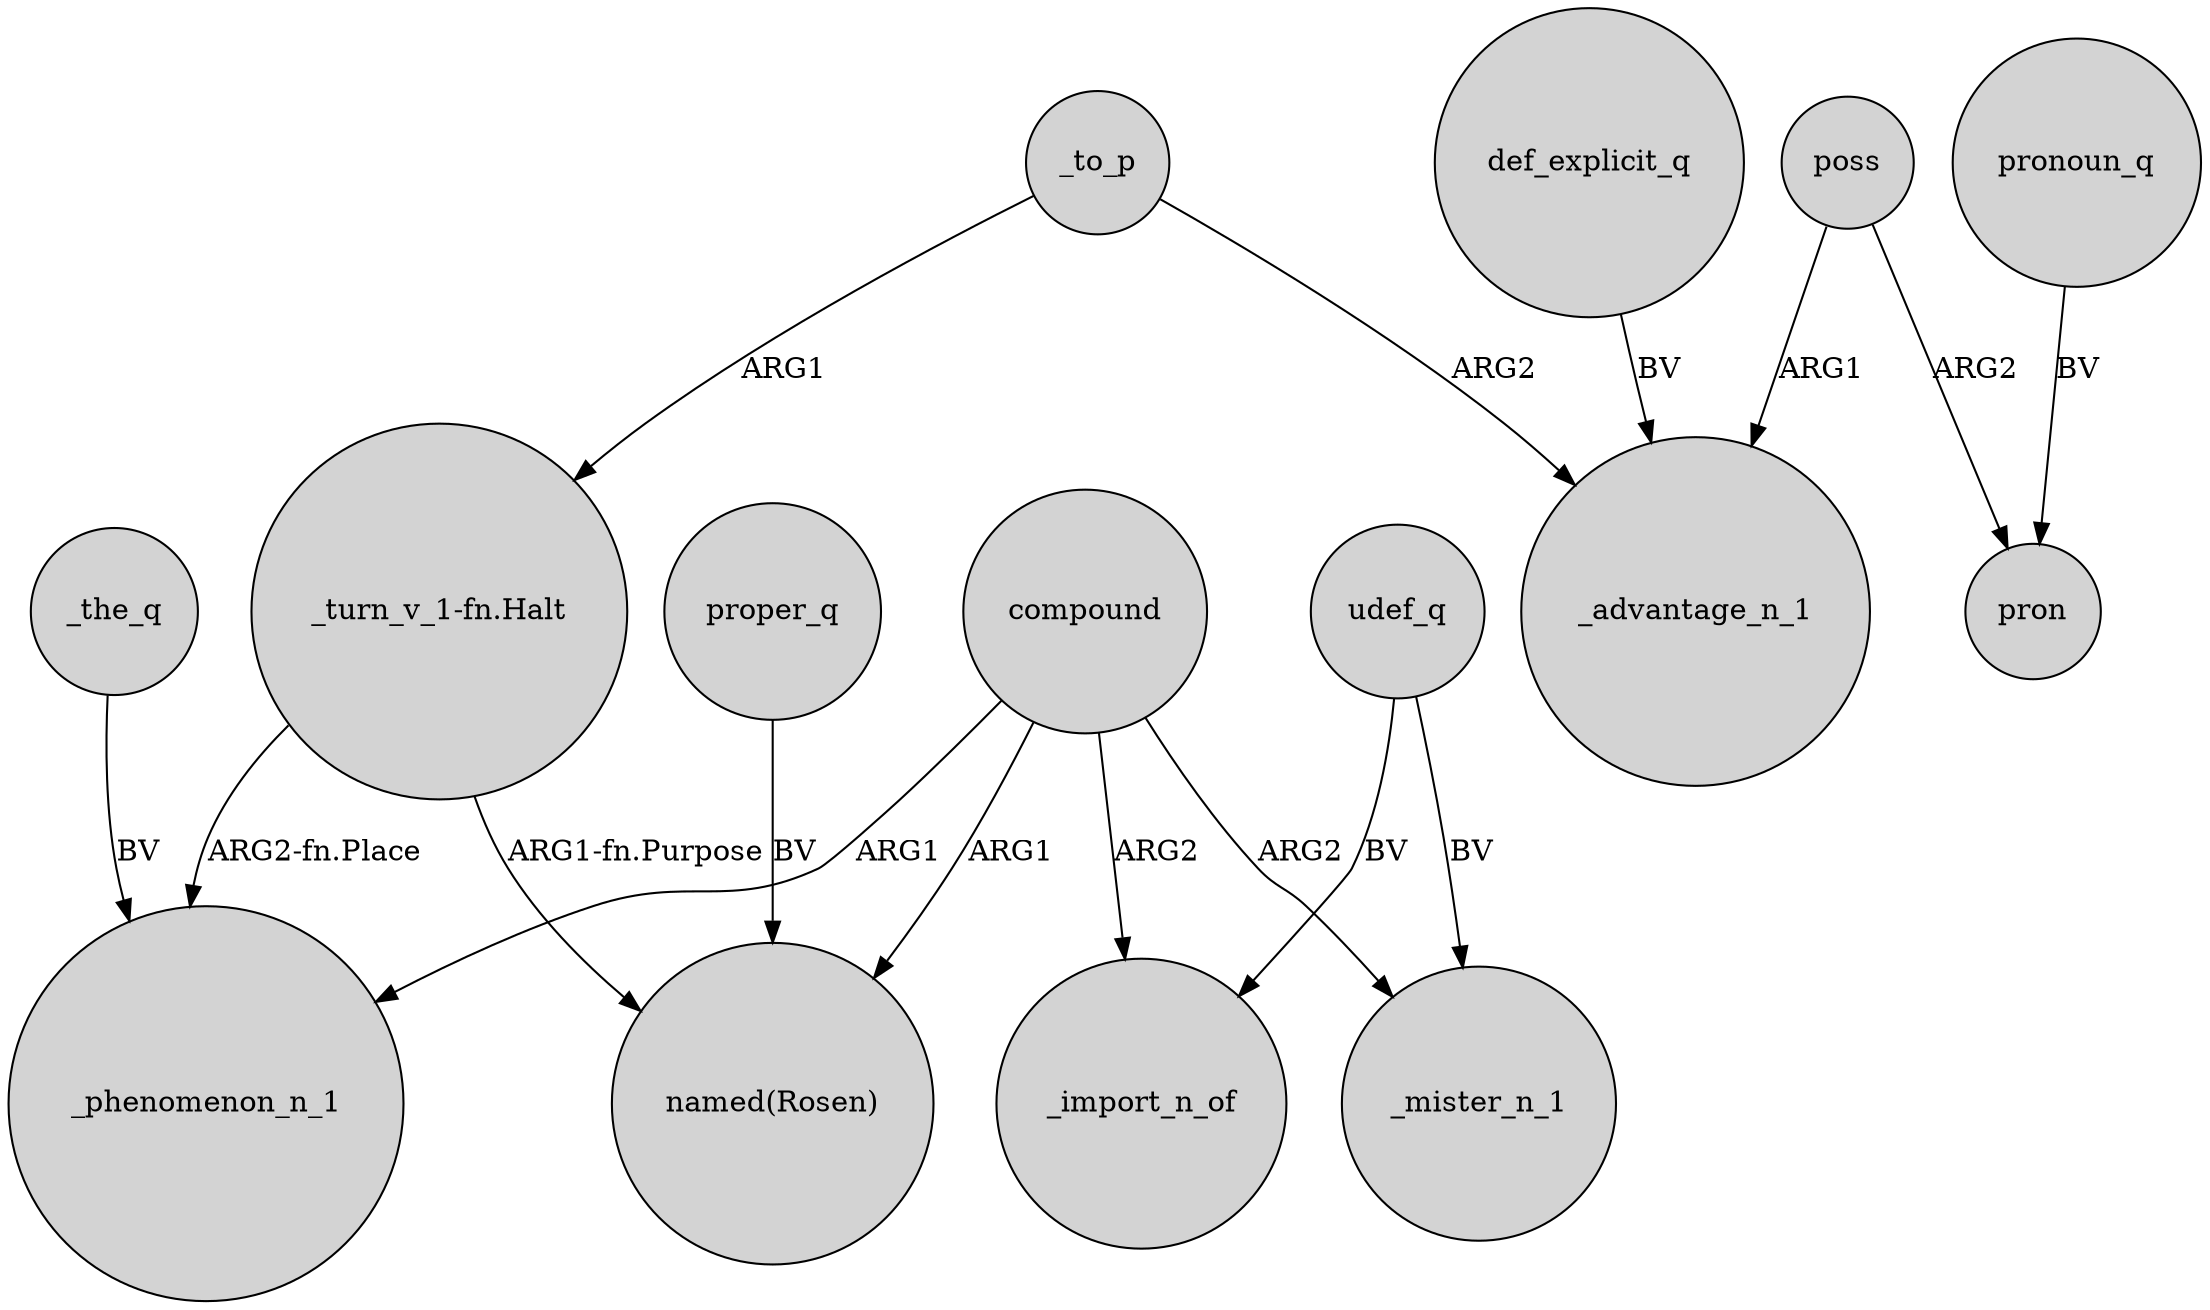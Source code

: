 digraph {
	node [shape=circle style=filled]
	"_turn_v_1-fn.Halt" -> _phenomenon_n_1 [label="ARG2-fn.Place"]
	compound -> _phenomenon_n_1 [label=ARG1]
	compound -> _mister_n_1 [label=ARG2]
	udef_q -> _mister_n_1 [label=BV]
	compound -> _import_n_of [label=ARG2]
	proper_q -> "named(Rosen)" [label=BV]
	poss -> _advantage_n_1 [label=ARG1]
	udef_q -> _import_n_of [label=BV]
	compound -> "named(Rosen)" [label=ARG1]
	pronoun_q -> pron [label=BV]
	"_turn_v_1-fn.Halt" -> "named(Rosen)" [label="ARG1-fn.Purpose"]
	_the_q -> _phenomenon_n_1 [label=BV]
	poss -> pron [label=ARG2]
	_to_p -> _advantage_n_1 [label=ARG2]
	def_explicit_q -> _advantage_n_1 [label=BV]
	_to_p -> "_turn_v_1-fn.Halt" [label=ARG1]
}
